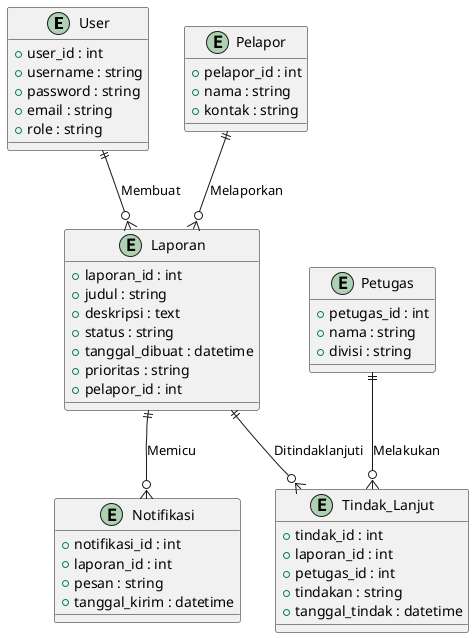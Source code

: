@startuml
top to bottom direction

entity "User" as U {
  + user_id : int
  + username : string
  + password : string
  + email : string
  + role : string
}

entity "Pelapor" as P {
  + pelapor_id : int
  + nama : string
  + kontak : string
}

entity "Laporan" as L {
  + laporan_id : int
  + judul : string
  + deskripsi : text
  + status : string
  + tanggal_dibuat : datetime
  + prioritas : string
  + pelapor_id : int
}

entity "Tindak_Lanjut" as TL {
  + tindak_id : int
  + laporan_id : int
  + petugas_id : int
  + tindakan : string
  + tanggal_tindak : datetime
}

entity "Petugas" as PT {
  + petugas_id : int
  + nama : string
  + divisi : string
}

entity "Notifikasi" as N {
  + notifikasi_id : int
  + laporan_id : int
  + pesan : string
  + tanggal_kirim : datetime
}

U ||--o{ L : "Membuat"
P ||--o{ L : "Melaporkan"
L ||--o{ TL : "Ditindaklanjuti"
PT ||--o{ TL : "Melakukan"
L ||--o{ N : "Memicu"
@enduml
